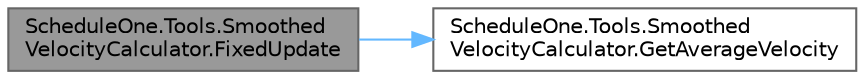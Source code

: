 digraph "ScheduleOne.Tools.SmoothedVelocityCalculator.FixedUpdate"
{
 // LATEX_PDF_SIZE
  bgcolor="transparent";
  edge [fontname=Helvetica,fontsize=10,labelfontname=Helvetica,labelfontsize=10];
  node [fontname=Helvetica,fontsize=10,shape=box,height=0.2,width=0.4];
  rankdir="LR";
  Node1 [id="Node000001",label="ScheduleOne.Tools.Smoothed\lVelocityCalculator.FixedUpdate",height=0.2,width=0.4,color="gray40", fillcolor="grey60", style="filled", fontcolor="black",tooltip=" "];
  Node1 -> Node2 [id="edge1_Node000001_Node000002",color="steelblue1",style="solid",tooltip=" "];
  Node2 [id="Node000002",label="ScheduleOne.Tools.Smoothed\lVelocityCalculator.GetAverageVelocity",height=0.2,width=0.4,color="grey40", fillcolor="white", style="filled",URL="$class_schedule_one_1_1_tools_1_1_smoothed_velocity_calculator.html#aece61950a8574fcfc7d085bfaf7810c5",tooltip=" "];
}
